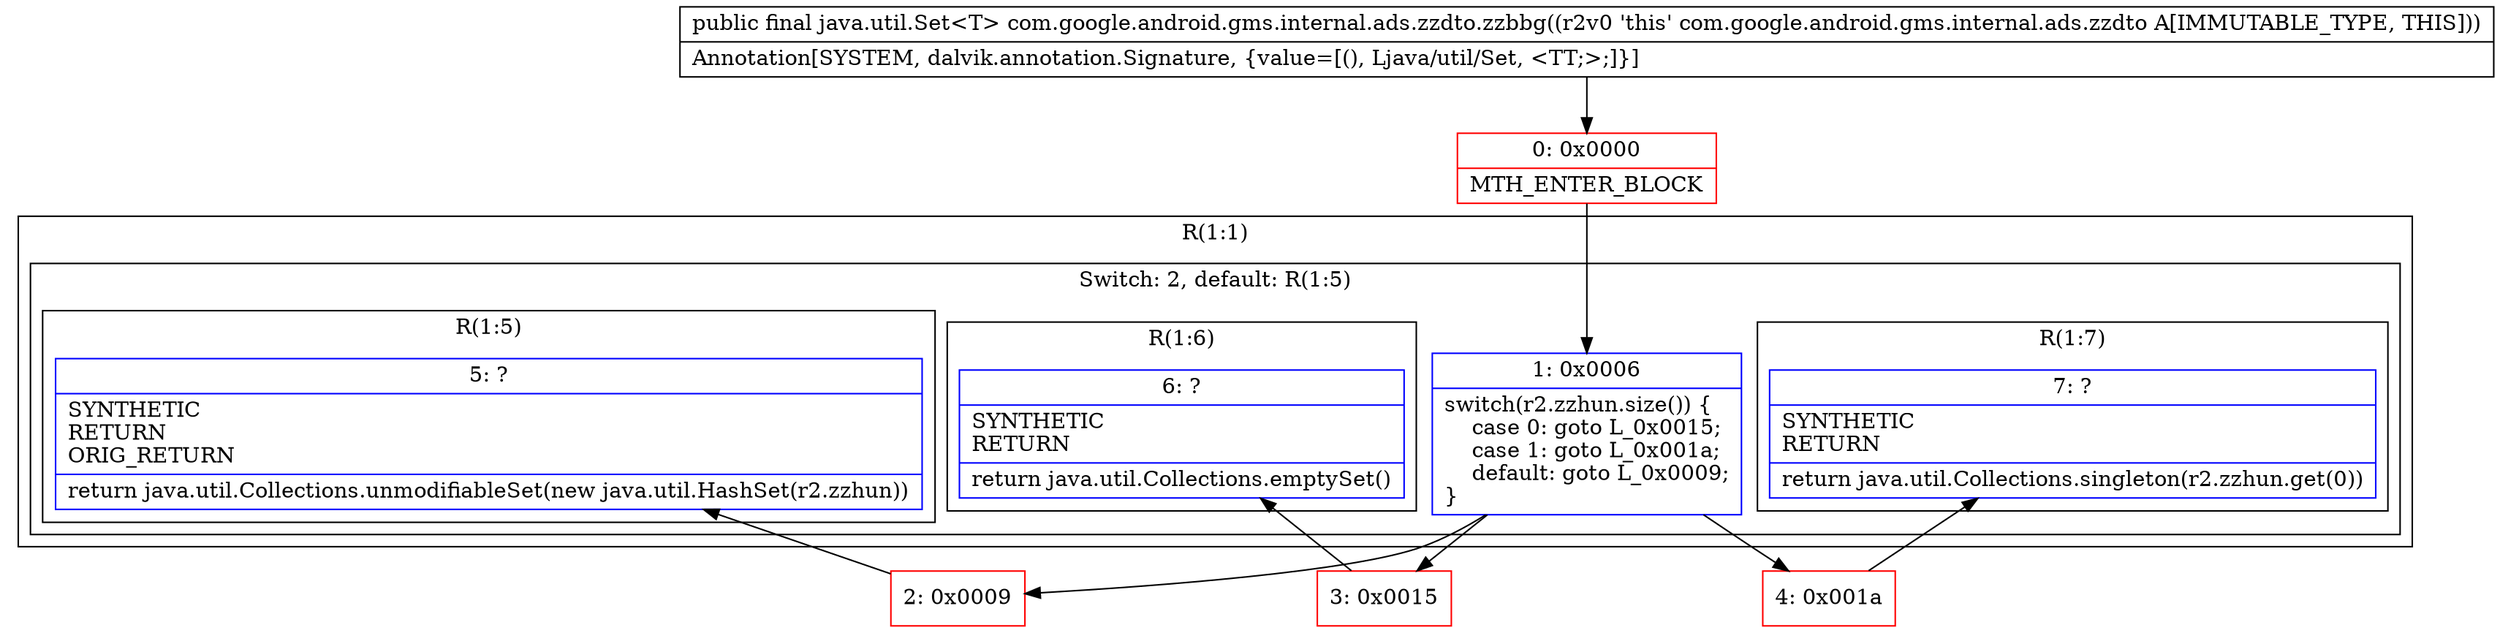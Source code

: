 digraph "CFG forcom.google.android.gms.internal.ads.zzdto.zzbbg()Ljava\/util\/Set;" {
subgraph cluster_Region_1717228233 {
label = "R(1:1)";
node [shape=record,color=blue];
subgraph cluster_SwitchRegion_655786848 {
label = "Switch: 2, default: R(1:5)";
node [shape=record,color=blue];
Node_1 [shape=record,label="{1\:\ 0x0006|switch(r2.zzhun.size()) \{\l    case 0: goto L_0x0015;\l    case 1: goto L_0x001a;\l    default: goto L_0x0009;\l\}\l}"];
subgraph cluster_Region_1527141969 {
label = "R(1:6)";
node [shape=record,color=blue];
Node_6 [shape=record,label="{6\:\ ?|SYNTHETIC\lRETURN\l|return java.util.Collections.emptySet()\l}"];
}
subgraph cluster_Region_1397251654 {
label = "R(1:7)";
node [shape=record,color=blue];
Node_7 [shape=record,label="{7\:\ ?|SYNTHETIC\lRETURN\l|return java.util.Collections.singleton(r2.zzhun.get(0))\l}"];
}
subgraph cluster_Region_1672741500 {
label = "R(1:5)";
node [shape=record,color=blue];
Node_5 [shape=record,label="{5\:\ ?|SYNTHETIC\lRETURN\lORIG_RETURN\l|return java.util.Collections.unmodifiableSet(new java.util.HashSet(r2.zzhun))\l}"];
}
}
}
Node_0 [shape=record,color=red,label="{0\:\ 0x0000|MTH_ENTER_BLOCK\l}"];
Node_2 [shape=record,color=red,label="{2\:\ 0x0009}"];
Node_3 [shape=record,color=red,label="{3\:\ 0x0015}"];
Node_4 [shape=record,color=red,label="{4\:\ 0x001a}"];
MethodNode[shape=record,label="{public final java.util.Set\<T\> com.google.android.gms.internal.ads.zzdto.zzbbg((r2v0 'this' com.google.android.gms.internal.ads.zzdto A[IMMUTABLE_TYPE, THIS]))  | Annotation[SYSTEM, dalvik.annotation.Signature, \{value=[(), Ljava\/util\/Set, \<TT;\>;]\}]\l}"];
MethodNode -> Node_0;
Node_1 -> Node_2;
Node_1 -> Node_3;
Node_1 -> Node_4;
Node_0 -> Node_1;
Node_2 -> Node_5;
Node_3 -> Node_6;
Node_4 -> Node_7;
}

